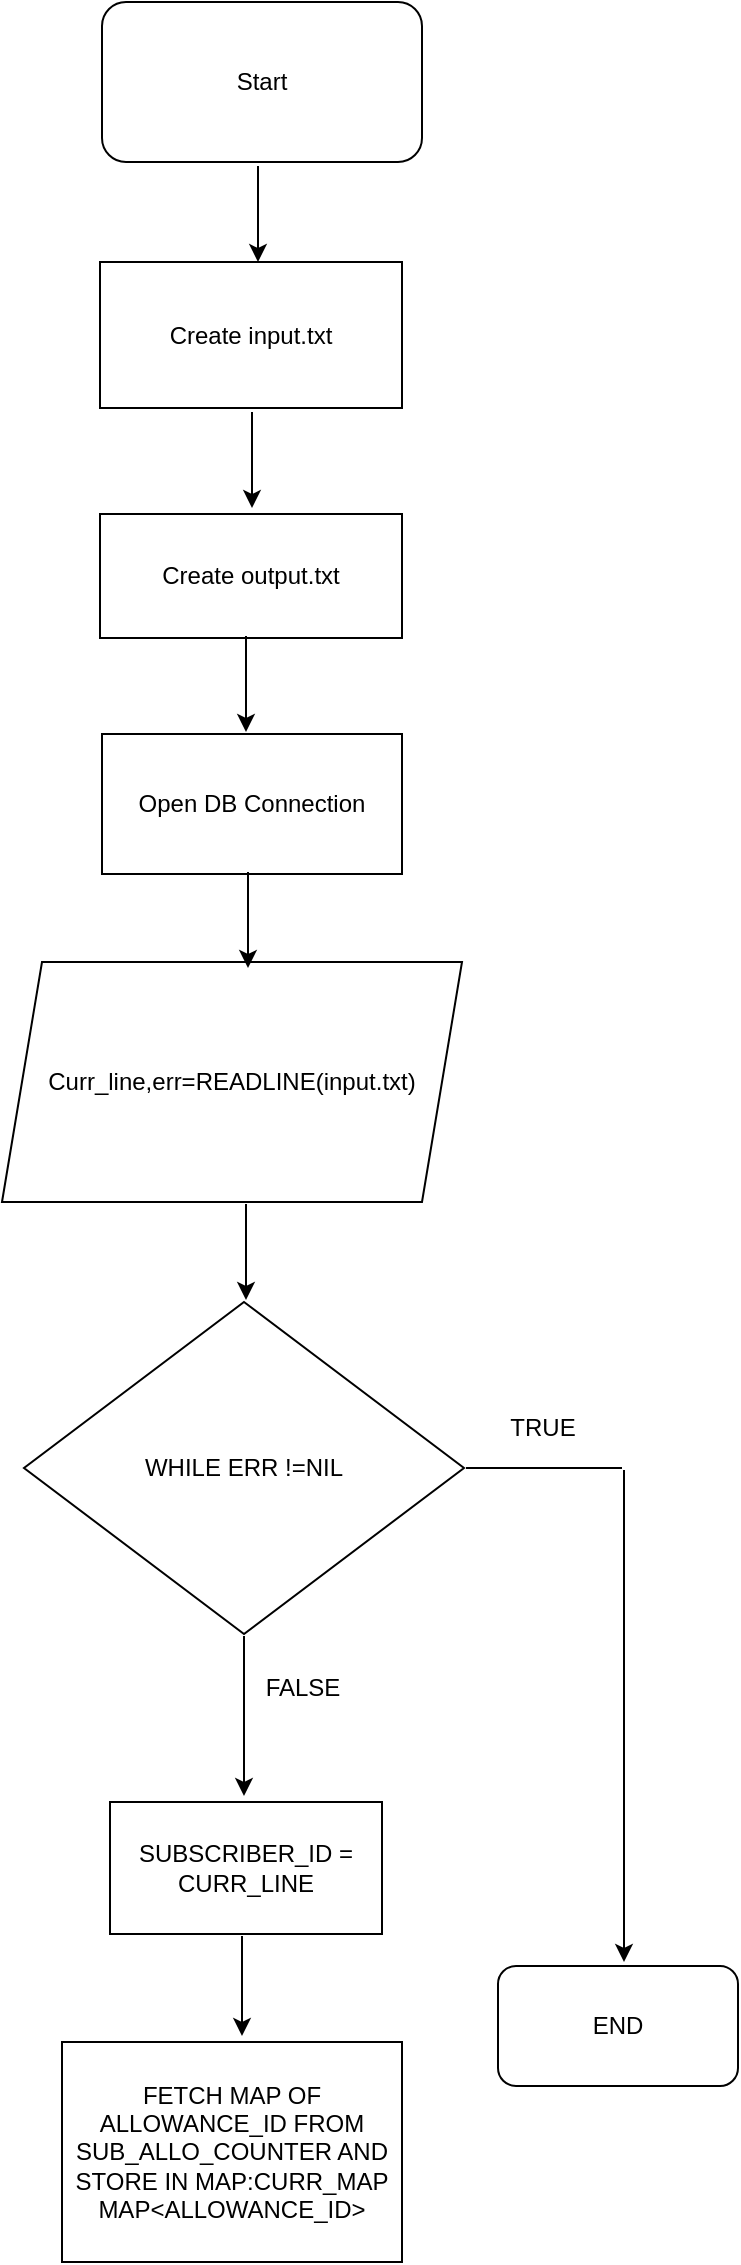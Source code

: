 <mxfile version="24.3.1" type="github">
  <diagram id="C5RBs43oDa-KdzZeNtuy" name="Page-1">
    <mxGraphModel dx="926" dy="495" grid="1" gridSize="10" guides="1" tooltips="1" connect="1" arrows="1" fold="1" page="1" pageScale="1" pageWidth="827" pageHeight="1169" math="0" shadow="0">
      <root>
        <mxCell id="WIyWlLk6GJQsqaUBKTNV-0" />
        <mxCell id="WIyWlLk6GJQsqaUBKTNV-1" parent="WIyWlLk6GJQsqaUBKTNV-0" />
        <mxCell id="4eyrsKKrzkqtE2-U9tnP-0" value="Start" style="rounded=1;whiteSpace=wrap;html=1;" vertex="1" parent="WIyWlLk6GJQsqaUBKTNV-1">
          <mxGeometry x="370" y="20" width="160" height="80" as="geometry" />
        </mxCell>
        <mxCell id="4eyrsKKrzkqtE2-U9tnP-2" value="Create input.txt" style="rounded=0;whiteSpace=wrap;html=1;" vertex="1" parent="WIyWlLk6GJQsqaUBKTNV-1">
          <mxGeometry x="369" y="150" width="151" height="73" as="geometry" />
        </mxCell>
        <mxCell id="4eyrsKKrzkqtE2-U9tnP-4" value="Create output.txt" style="rounded=0;whiteSpace=wrap;html=1;" vertex="1" parent="WIyWlLk6GJQsqaUBKTNV-1">
          <mxGeometry x="369" y="276" width="151" height="62" as="geometry" />
        </mxCell>
        <mxCell id="4eyrsKKrzkqtE2-U9tnP-6" value="Open DB Connection" style="rounded=0;whiteSpace=wrap;html=1;" vertex="1" parent="WIyWlLk6GJQsqaUBKTNV-1">
          <mxGeometry x="370" y="386" width="150" height="70" as="geometry" />
        </mxCell>
        <mxCell id="4eyrsKKrzkqtE2-U9tnP-8" value="Curr_line,err=READLINE(input.txt)" style="shape=parallelogram;perimeter=parallelogramPerimeter;whiteSpace=wrap;html=1;fixedSize=1;" vertex="1" parent="WIyWlLk6GJQsqaUBKTNV-1">
          <mxGeometry x="320" y="500" width="230" height="120" as="geometry" />
        </mxCell>
        <mxCell id="4eyrsKKrzkqtE2-U9tnP-11" value="" style="endArrow=classic;html=1;rounded=0;" edge="1" parent="WIyWlLk6GJQsqaUBKTNV-1">
          <mxGeometry width="50" height="50" relative="1" as="geometry">
            <mxPoint x="448" y="102" as="sourcePoint" />
            <mxPoint x="448" y="150" as="targetPoint" />
          </mxGeometry>
        </mxCell>
        <mxCell id="4eyrsKKrzkqtE2-U9tnP-12" value="" style="endArrow=classic;html=1;rounded=0;" edge="1" parent="WIyWlLk6GJQsqaUBKTNV-1">
          <mxGeometry width="50" height="50" relative="1" as="geometry">
            <mxPoint x="445" y="225" as="sourcePoint" />
            <mxPoint x="445" y="273" as="targetPoint" />
          </mxGeometry>
        </mxCell>
        <mxCell id="4eyrsKKrzkqtE2-U9tnP-13" value="" style="endArrow=classic;html=1;rounded=0;" edge="1" parent="WIyWlLk6GJQsqaUBKTNV-1">
          <mxGeometry width="50" height="50" relative="1" as="geometry">
            <mxPoint x="442" y="337" as="sourcePoint" />
            <mxPoint x="442" y="385" as="targetPoint" />
          </mxGeometry>
        </mxCell>
        <mxCell id="4eyrsKKrzkqtE2-U9tnP-14" value="" style="endArrow=classic;html=1;rounded=0;" edge="1" parent="WIyWlLk6GJQsqaUBKTNV-1">
          <mxGeometry width="50" height="50" relative="1" as="geometry">
            <mxPoint x="443" y="455" as="sourcePoint" />
            <mxPoint x="443" y="503" as="targetPoint" />
          </mxGeometry>
        </mxCell>
        <mxCell id="4eyrsKKrzkqtE2-U9tnP-15" value="" style="endArrow=classic;html=1;rounded=0;" edge="1" parent="WIyWlLk6GJQsqaUBKTNV-1">
          <mxGeometry width="50" height="50" relative="1" as="geometry">
            <mxPoint x="442" y="621" as="sourcePoint" />
            <mxPoint x="442" y="669" as="targetPoint" />
          </mxGeometry>
        </mxCell>
        <mxCell id="4eyrsKKrzkqtE2-U9tnP-16" value="WHILE ERR !=NIL" style="rhombus;whiteSpace=wrap;html=1;" vertex="1" parent="WIyWlLk6GJQsqaUBKTNV-1">
          <mxGeometry x="331" y="670" width="220" height="166" as="geometry" />
        </mxCell>
        <mxCell id="4eyrsKKrzkqtE2-U9tnP-17" value="" style="endArrow=none;html=1;rounded=0;" edge="1" parent="WIyWlLk6GJQsqaUBKTNV-1">
          <mxGeometry width="50" height="50" relative="1" as="geometry">
            <mxPoint x="552" y="753" as="sourcePoint" />
            <mxPoint x="630" y="753" as="targetPoint" />
          </mxGeometry>
        </mxCell>
        <mxCell id="4eyrsKKrzkqtE2-U9tnP-18" value="TRUE" style="text;html=1;align=center;verticalAlign=middle;resizable=0;points=[];autosize=1;strokeColor=none;fillColor=none;" vertex="1" parent="WIyWlLk6GJQsqaUBKTNV-1">
          <mxGeometry x="560" y="718" width="60" height="30" as="geometry" />
        </mxCell>
        <mxCell id="4eyrsKKrzkqtE2-U9tnP-19" value="" style="endArrow=classic;html=1;rounded=0;" edge="1" parent="WIyWlLk6GJQsqaUBKTNV-1">
          <mxGeometry width="50" height="50" relative="1" as="geometry">
            <mxPoint x="631" y="754" as="sourcePoint" />
            <mxPoint x="631" y="1000" as="targetPoint" />
          </mxGeometry>
        </mxCell>
        <mxCell id="4eyrsKKrzkqtE2-U9tnP-20" value="END" style="rounded=1;whiteSpace=wrap;html=1;" vertex="1" parent="WIyWlLk6GJQsqaUBKTNV-1">
          <mxGeometry x="568" y="1002" width="120" height="60" as="geometry" />
        </mxCell>
        <mxCell id="4eyrsKKrzkqtE2-U9tnP-21" value="" style="endArrow=classic;html=1;rounded=0;" edge="1" parent="WIyWlLk6GJQsqaUBKTNV-1">
          <mxGeometry width="50" height="50" relative="1" as="geometry">
            <mxPoint x="441" y="837" as="sourcePoint" />
            <mxPoint x="441" y="917" as="targetPoint" />
          </mxGeometry>
        </mxCell>
        <mxCell id="4eyrsKKrzkqtE2-U9tnP-22" value="FALSE" style="text;html=1;align=center;verticalAlign=middle;resizable=0;points=[];autosize=1;strokeColor=none;fillColor=none;" vertex="1" parent="WIyWlLk6GJQsqaUBKTNV-1">
          <mxGeometry x="440" y="848" width="60" height="30" as="geometry" />
        </mxCell>
        <mxCell id="4eyrsKKrzkqtE2-U9tnP-23" value="SUBSCRIBER_ID = CURR_LINE" style="rounded=0;whiteSpace=wrap;html=1;" vertex="1" parent="WIyWlLk6GJQsqaUBKTNV-1">
          <mxGeometry x="374" y="920" width="136" height="66" as="geometry" />
        </mxCell>
        <mxCell id="4eyrsKKrzkqtE2-U9tnP-24" value="" style="endArrow=classic;html=1;rounded=0;" edge="1" parent="WIyWlLk6GJQsqaUBKTNV-1">
          <mxGeometry width="50" height="50" relative="1" as="geometry">
            <mxPoint x="440" y="987" as="sourcePoint" />
            <mxPoint x="440" y="1037" as="targetPoint" />
          </mxGeometry>
        </mxCell>
        <mxCell id="4eyrsKKrzkqtE2-U9tnP-25" value="FETCH MAP OF ALLOWANCE_ID FROM SUB_ALLO_COUNTER AND STORE IN MAP:CURR_MAP MAP&amp;lt;ALLOWANCE_ID&amp;gt;" style="rounded=0;whiteSpace=wrap;html=1;" vertex="1" parent="WIyWlLk6GJQsqaUBKTNV-1">
          <mxGeometry x="350" y="1040" width="170" height="110" as="geometry" />
        </mxCell>
      </root>
    </mxGraphModel>
  </diagram>
</mxfile>
